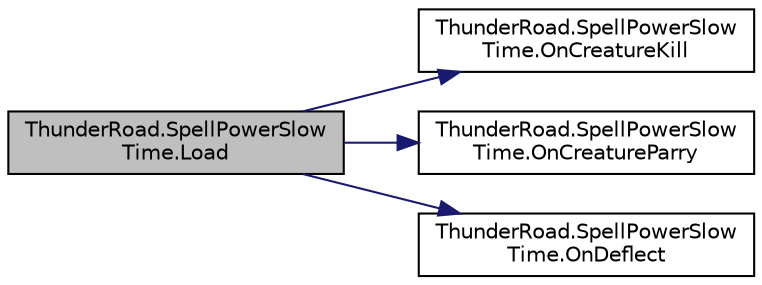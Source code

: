 digraph "ThunderRoad.SpellPowerSlowTime.Load"
{
 // LATEX_PDF_SIZE
  edge [fontname="Helvetica",fontsize="10",labelfontname="Helvetica",labelfontsize="10"];
  node [fontname="Helvetica",fontsize="10",shape=record];
  rankdir="LR";
  Node1 [label="ThunderRoad.SpellPowerSlow\lTime.Load",height=0.2,width=0.4,color="black", fillcolor="grey75", style="filled", fontcolor="black",tooltip="Loads the specified mana."];
  Node1 -> Node2 [color="midnightblue",fontsize="10",style="solid",fontname="Helvetica"];
  Node2 [label="ThunderRoad.SpellPowerSlow\lTime.OnCreatureKill",height=0.2,width=0.4,color="black", fillcolor="white", style="filled",URL="$class_thunder_road_1_1_spell_power_slow_time.html#aa50771e5b6cfc7c1a823adffbf64d24b",tooltip="Called when [creature kill]."];
  Node1 -> Node3 [color="midnightblue",fontsize="10",style="solid",fontname="Helvetica"];
  Node3 [label="ThunderRoad.SpellPowerSlow\lTime.OnCreatureParry",height=0.2,width=0.4,color="black", fillcolor="white", style="filled",URL="$class_thunder_road_1_1_spell_power_slow_time.html#aa14a81f7ecd2a6566aeabb2d22813f6f",tooltip="Called when [creature parry]."];
  Node1 -> Node4 [color="midnightblue",fontsize="10",style="solid",fontname="Helvetica"];
  Node4 [label="ThunderRoad.SpellPowerSlow\lTime.OnDeflect",height=0.2,width=0.4,color="black", fillcolor="white", style="filled",URL="$class_thunder_road_1_1_spell_power_slow_time.html#ae079897fc17a4f22b87ad80c4ccbb0ce",tooltip="Called when [deflect]."];
}
